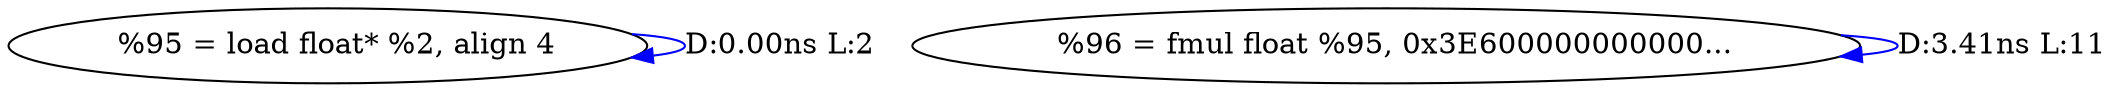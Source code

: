 digraph {
Node0x2cdd410[label="  %95 = load float* %2, align 4"];
Node0x2cdd410 -> Node0x2cdd410[label="D:0.00ns L:2",color=blue];
Node0x2cdd4f0[label="  %96 = fmul float %95, 0x3E600000000000..."];
Node0x2cdd4f0 -> Node0x2cdd4f0[label="D:3.41ns L:11",color=blue];
}
